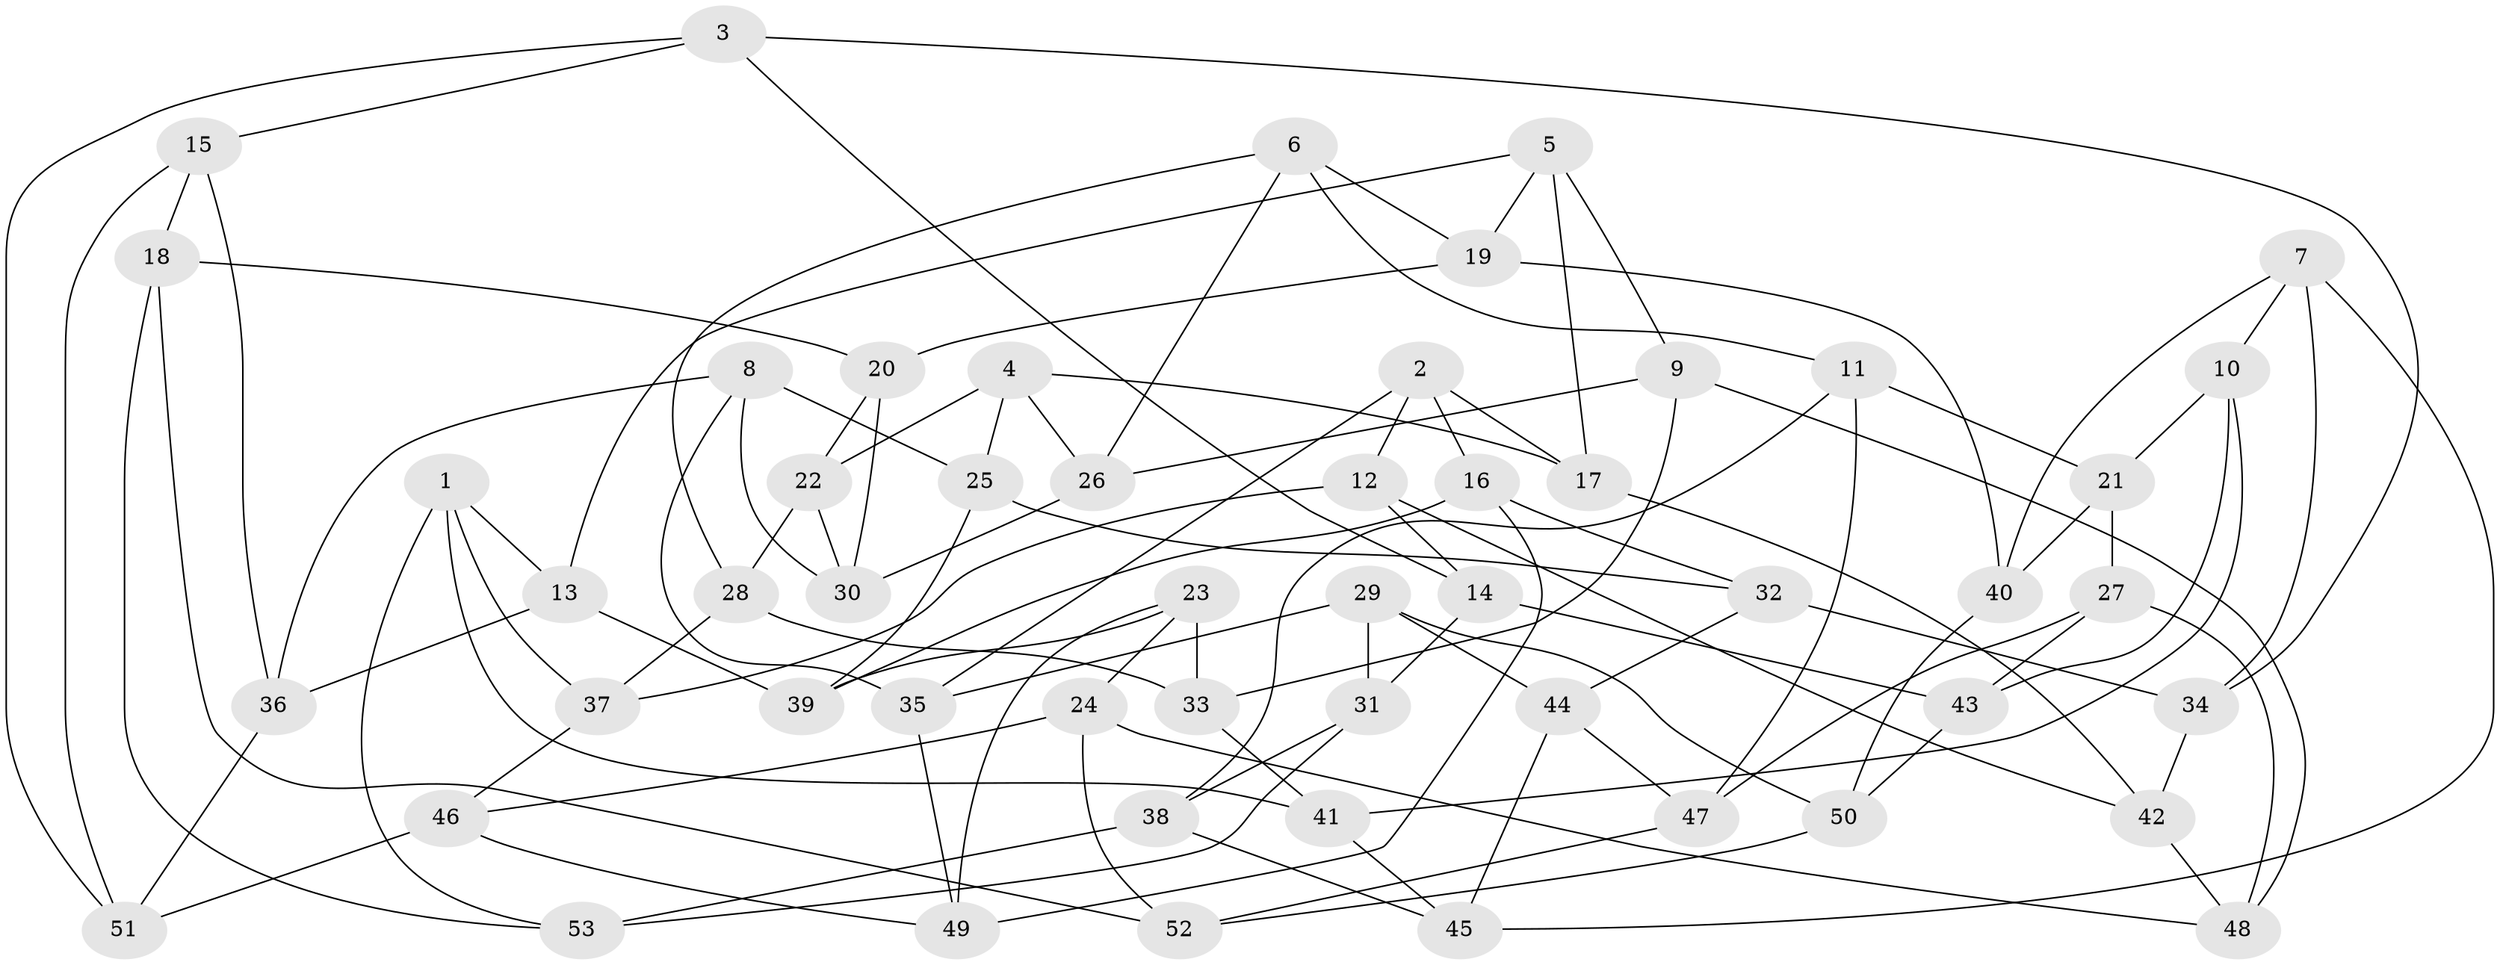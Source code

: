 // coarse degree distribution, {8: 0.07407407407407407, 7: 0.07407407407407407, 6: 0.1111111111111111, 4: 0.5925925925925926, 3: 0.1111111111111111, 11: 0.037037037037037035}
// Generated by graph-tools (version 1.1) at 2025/53/03/04/25 22:53:38]
// undirected, 53 vertices, 106 edges
graph export_dot {
  node [color=gray90,style=filled];
  1;
  2;
  3;
  4;
  5;
  6;
  7;
  8;
  9;
  10;
  11;
  12;
  13;
  14;
  15;
  16;
  17;
  18;
  19;
  20;
  21;
  22;
  23;
  24;
  25;
  26;
  27;
  28;
  29;
  30;
  31;
  32;
  33;
  34;
  35;
  36;
  37;
  38;
  39;
  40;
  41;
  42;
  43;
  44;
  45;
  46;
  47;
  48;
  49;
  50;
  51;
  52;
  53;
  1 -- 41;
  1 -- 37;
  1 -- 53;
  1 -- 13;
  2 -- 17;
  2 -- 35;
  2 -- 12;
  2 -- 16;
  3 -- 51;
  3 -- 14;
  3 -- 15;
  3 -- 34;
  4 -- 17;
  4 -- 22;
  4 -- 26;
  4 -- 25;
  5 -- 13;
  5 -- 17;
  5 -- 19;
  5 -- 9;
  6 -- 11;
  6 -- 26;
  6 -- 19;
  6 -- 28;
  7 -- 10;
  7 -- 34;
  7 -- 45;
  7 -- 40;
  8 -- 25;
  8 -- 30;
  8 -- 36;
  8 -- 35;
  9 -- 33;
  9 -- 26;
  9 -- 48;
  10 -- 21;
  10 -- 41;
  10 -- 43;
  11 -- 38;
  11 -- 21;
  11 -- 47;
  12 -- 42;
  12 -- 37;
  12 -- 14;
  13 -- 36;
  13 -- 39;
  14 -- 43;
  14 -- 31;
  15 -- 18;
  15 -- 51;
  15 -- 36;
  16 -- 32;
  16 -- 39;
  16 -- 49;
  17 -- 42;
  18 -- 53;
  18 -- 52;
  18 -- 20;
  19 -- 20;
  19 -- 40;
  20 -- 30;
  20 -- 22;
  21 -- 40;
  21 -- 27;
  22 -- 30;
  22 -- 28;
  23 -- 39;
  23 -- 33;
  23 -- 24;
  23 -- 49;
  24 -- 46;
  24 -- 48;
  24 -- 52;
  25 -- 39;
  25 -- 32;
  26 -- 30;
  27 -- 48;
  27 -- 47;
  27 -- 43;
  28 -- 33;
  28 -- 37;
  29 -- 50;
  29 -- 35;
  29 -- 44;
  29 -- 31;
  31 -- 53;
  31 -- 38;
  32 -- 34;
  32 -- 44;
  33 -- 41;
  34 -- 42;
  35 -- 49;
  36 -- 51;
  37 -- 46;
  38 -- 53;
  38 -- 45;
  40 -- 50;
  41 -- 45;
  42 -- 48;
  43 -- 50;
  44 -- 45;
  44 -- 47;
  46 -- 51;
  46 -- 49;
  47 -- 52;
  50 -- 52;
}
